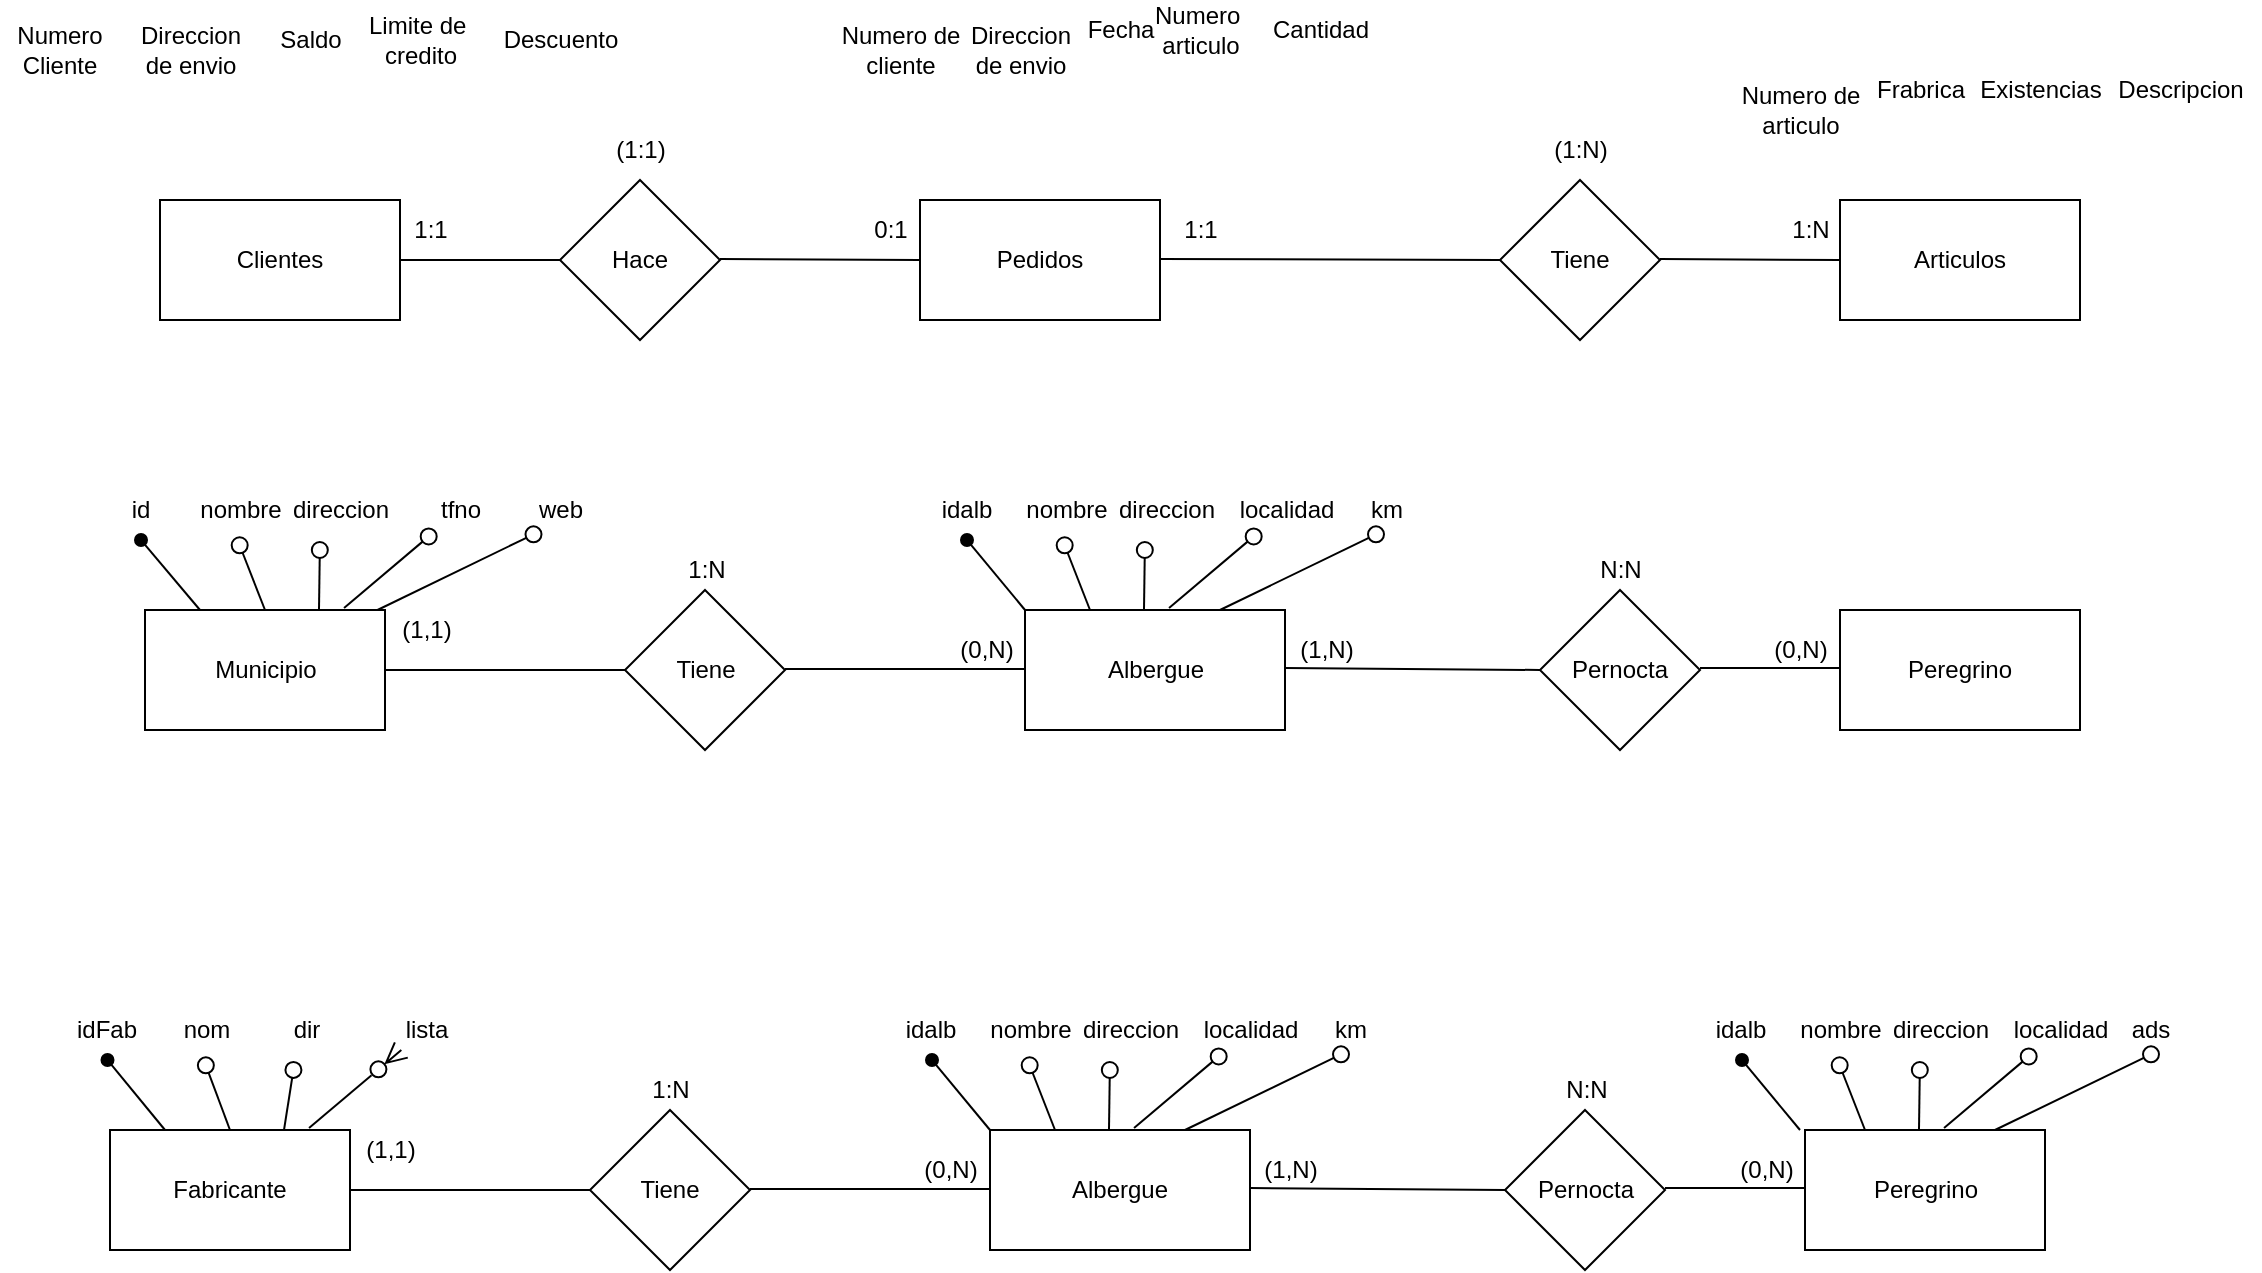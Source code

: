 <mxfile version="19.0.2" type="device"><diagram id="R2lEEEUBdFMjLlhIrx00" name="Page-1"><mxGraphModel dx="2272" dy="865" grid="1" gridSize="10" guides="1" tooltips="1" connect="1" arrows="1" fold="1" page="1" pageScale="1" pageWidth="850" pageHeight="1100" math="0" shadow="0" extFonts="Permanent Marker^https://fonts.googleapis.com/css?family=Permanent+Marker"><root><mxCell id="0"/><mxCell id="1" parent="0"/><mxCell id="CLUDaY6vjubGOetR0Ruy-1" value="Clientes" style="rounded=0;whiteSpace=wrap;html=1;" vertex="1" parent="1"><mxGeometry x="-380" y="115" width="120" height="60" as="geometry"/></mxCell><mxCell id="CLUDaY6vjubGOetR0Ruy-3" value="Articulos" style="rounded=0;whiteSpace=wrap;html=1;" vertex="1" parent="1"><mxGeometry x="460" y="115" width="120" height="60" as="geometry"/></mxCell><mxCell id="CLUDaY6vjubGOetR0Ruy-4" value="Pedidos" style="rounded=0;whiteSpace=wrap;html=1;" vertex="1" parent="1"><mxGeometry y="115" width="120" height="60" as="geometry"/></mxCell><mxCell id="CLUDaY6vjubGOetR0Ruy-5" value="Numero Cliente&lt;br&gt;" style="text;html=1;strokeColor=none;fillColor=none;align=center;verticalAlign=middle;whiteSpace=wrap;rounded=0;" vertex="1" parent="1"><mxGeometry x="-460" y="25" width="60" height="30" as="geometry"/></mxCell><mxCell id="CLUDaY6vjubGOetR0Ruy-6" value="Direccion&lt;br&gt;de envio" style="text;html=1;align=center;verticalAlign=middle;resizable=0;points=[];autosize=1;strokeColor=none;fillColor=none;" vertex="1" parent="1"><mxGeometry x="-400" y="25" width="70" height="30" as="geometry"/></mxCell><mxCell id="CLUDaY6vjubGOetR0Ruy-7" value="Saldo" style="text;html=1;align=center;verticalAlign=middle;resizable=0;points=[];autosize=1;strokeColor=none;fillColor=none;" vertex="1" parent="1"><mxGeometry x="-330" y="25" width="50" height="20" as="geometry"/></mxCell><mxCell id="CLUDaY6vjubGOetR0Ruy-10" value="Limite de&amp;nbsp;&lt;br&gt;credito" style="text;html=1;align=center;verticalAlign=middle;resizable=0;points=[];autosize=1;strokeColor=none;fillColor=none;" vertex="1" parent="1"><mxGeometry x="-285" y="20" width="70" height="30" as="geometry"/></mxCell><mxCell id="CLUDaY6vjubGOetR0Ruy-11" value="Descuento" style="text;html=1;align=center;verticalAlign=middle;resizable=0;points=[];autosize=1;strokeColor=none;fillColor=none;" vertex="1" parent="1"><mxGeometry x="-215" y="25" width="70" height="20" as="geometry"/></mxCell><mxCell id="CLUDaY6vjubGOetR0Ruy-12" value="Numero de&lt;br&gt;articulo" style="text;html=1;align=center;verticalAlign=middle;resizable=0;points=[];autosize=1;strokeColor=none;fillColor=none;" vertex="1" parent="1"><mxGeometry x="405" y="55" width="70" height="30" as="geometry"/></mxCell><mxCell id="CLUDaY6vjubGOetR0Ruy-13" value="Frabrica" style="text;html=1;align=center;verticalAlign=middle;resizable=0;points=[];autosize=1;strokeColor=none;fillColor=none;" vertex="1" parent="1"><mxGeometry x="470" y="50" width="60" height="20" as="geometry"/></mxCell><mxCell id="CLUDaY6vjubGOetR0Ruy-14" value="Existencias" style="text;html=1;align=center;verticalAlign=middle;resizable=0;points=[];autosize=1;strokeColor=none;fillColor=none;" vertex="1" parent="1"><mxGeometry x="520" y="50" width="80" height="20" as="geometry"/></mxCell><mxCell id="CLUDaY6vjubGOetR0Ruy-15" value="Descripcion" style="text;html=1;align=center;verticalAlign=middle;resizable=0;points=[];autosize=1;strokeColor=none;fillColor=none;" vertex="1" parent="1"><mxGeometry x="590" y="50" width="80" height="20" as="geometry"/></mxCell><mxCell id="CLUDaY6vjubGOetR0Ruy-16" value="Numero de&lt;br&gt;cliente" style="text;html=1;align=center;verticalAlign=middle;resizable=0;points=[];autosize=1;strokeColor=none;fillColor=none;" vertex="1" parent="1"><mxGeometry x="-45" y="25" width="70" height="30" as="geometry"/></mxCell><mxCell id="CLUDaY6vjubGOetR0Ruy-17" value="Direccion&lt;br&gt;de envio" style="text;html=1;align=center;verticalAlign=middle;resizable=0;points=[];autosize=1;strokeColor=none;fillColor=none;" vertex="1" parent="1"><mxGeometry x="15" y="25" width="70" height="30" as="geometry"/></mxCell><mxCell id="CLUDaY6vjubGOetR0Ruy-18" value="Fecha" style="text;html=1;align=center;verticalAlign=middle;resizable=0;points=[];autosize=1;strokeColor=none;fillColor=none;" vertex="1" parent="1"><mxGeometry x="75" y="20" width="50" height="20" as="geometry"/></mxCell><mxCell id="CLUDaY6vjubGOetR0Ruy-19" value="Numero&amp;nbsp;&lt;br&gt;articulo" style="text;html=1;align=center;verticalAlign=middle;resizable=0;points=[];autosize=1;strokeColor=none;fillColor=none;" vertex="1" parent="1"><mxGeometry x="110" y="15" width="60" height="30" as="geometry"/></mxCell><mxCell id="CLUDaY6vjubGOetR0Ruy-20" value="Cantidad" style="text;html=1;align=center;verticalAlign=middle;resizable=0;points=[];autosize=1;strokeColor=none;fillColor=none;" vertex="1" parent="1"><mxGeometry x="170" y="20" width="60" height="20" as="geometry"/></mxCell><mxCell id="CLUDaY6vjubGOetR0Ruy-21" value="Hace" style="rhombus;whiteSpace=wrap;html=1;" vertex="1" parent="1"><mxGeometry x="-180" y="105" width="80" height="80" as="geometry"/></mxCell><mxCell id="CLUDaY6vjubGOetR0Ruy-22" value="Tiene" style="rhombus;whiteSpace=wrap;html=1;" vertex="1" parent="1"><mxGeometry x="290" y="105" width="80" height="80" as="geometry"/></mxCell><mxCell id="CLUDaY6vjubGOetR0Ruy-24" value="" style="endArrow=none;html=1;rounded=0;entryX=0;entryY=0.5;entryDx=0;entryDy=0;exitX=1;exitY=0.5;exitDx=0;exitDy=0;" edge="1" parent="1" source="CLUDaY6vjubGOetR0Ruy-1" target="CLUDaY6vjubGOetR0Ruy-21"><mxGeometry width="50" height="50" relative="1" as="geometry"><mxPoint x="-260" y="150" as="sourcePoint"/><mxPoint x="-210" y="100" as="targetPoint"/></mxGeometry></mxCell><mxCell id="CLUDaY6vjubGOetR0Ruy-25" value="" style="endArrow=none;html=1;rounded=0;entryX=0;entryY=0.5;entryDx=0;entryDy=0;exitX=1;exitY=0.5;exitDx=0;exitDy=0;" edge="1" parent="1" target="CLUDaY6vjubGOetR0Ruy-4"><mxGeometry width="50" height="50" relative="1" as="geometry"><mxPoint x="-100" y="144.5" as="sourcePoint"/><mxPoint x="-20" y="144.5" as="targetPoint"/></mxGeometry></mxCell><mxCell id="CLUDaY6vjubGOetR0Ruy-26" value="" style="endArrow=none;html=1;rounded=0;entryX=0;entryY=0.5;entryDx=0;entryDy=0;exitX=1;exitY=0.5;exitDx=0;exitDy=0;" edge="1" parent="1" target="CLUDaY6vjubGOetR0Ruy-22"><mxGeometry width="50" height="50" relative="1" as="geometry"><mxPoint x="120" y="144.5" as="sourcePoint"/><mxPoint x="200" y="144.5" as="targetPoint"/></mxGeometry></mxCell><mxCell id="CLUDaY6vjubGOetR0Ruy-27" value="" style="endArrow=none;html=1;rounded=0;entryX=0;entryY=0.5;entryDx=0;entryDy=0;exitX=1;exitY=0.5;exitDx=0;exitDy=0;" edge="1" parent="1" target="CLUDaY6vjubGOetR0Ruy-3"><mxGeometry width="50" height="50" relative="1" as="geometry"><mxPoint x="370" y="144.5" as="sourcePoint"/><mxPoint x="450" y="144.5" as="targetPoint"/></mxGeometry></mxCell><mxCell id="CLUDaY6vjubGOetR0Ruy-29" value="0:1" style="text;html=1;align=center;verticalAlign=middle;resizable=0;points=[];autosize=1;strokeColor=none;fillColor=none;" vertex="1" parent="1"><mxGeometry x="-30" y="120" width="30" height="20" as="geometry"/></mxCell><mxCell id="CLUDaY6vjubGOetR0Ruy-30" value="1:1" style="text;html=1;align=center;verticalAlign=middle;resizable=0;points=[];autosize=1;strokeColor=none;fillColor=none;" vertex="1" parent="1"><mxGeometry x="-260" y="120" width="30" height="20" as="geometry"/></mxCell><mxCell id="CLUDaY6vjubGOetR0Ruy-31" value="1:N" style="text;html=1;align=center;verticalAlign=middle;resizable=0;points=[];autosize=1;strokeColor=none;fillColor=none;" vertex="1" parent="1"><mxGeometry x="430" y="120" width="30" height="20" as="geometry"/></mxCell><mxCell id="CLUDaY6vjubGOetR0Ruy-32" value="1:1" style="text;html=1;align=center;verticalAlign=middle;resizable=0;points=[];autosize=1;strokeColor=none;fillColor=none;" vertex="1" parent="1"><mxGeometry x="125" y="120" width="30" height="20" as="geometry"/></mxCell><mxCell id="CLUDaY6vjubGOetR0Ruy-33" value="(1:1)" style="text;html=1;align=center;verticalAlign=middle;resizable=0;points=[];autosize=1;strokeColor=none;fillColor=none;" vertex="1" parent="1"><mxGeometry x="-160" y="80" width="40" height="20" as="geometry"/></mxCell><mxCell id="CLUDaY6vjubGOetR0Ruy-34" value="(1:N)" style="text;html=1;align=center;verticalAlign=middle;resizable=0;points=[];autosize=1;strokeColor=none;fillColor=none;" vertex="1" parent="1"><mxGeometry x="310" y="80" width="40" height="20" as="geometry"/></mxCell><mxCell id="CLUDaY6vjubGOetR0Ruy-44" style="rounded=0;orthogonalLoop=1;jettySize=auto;html=1;exitX=0;exitY=0;exitDx=0;exitDy=0;entryX=0.525;entryY=1.25;entryDx=0;entryDy=0;entryPerimeter=0;endArrow=oval;endFill=1;" edge="1" parent="1" source="CLUDaY6vjubGOetR0Ruy-35" target="CLUDaY6vjubGOetR0Ruy-36"><mxGeometry relative="1" as="geometry"/></mxCell><mxCell id="CLUDaY6vjubGOetR0Ruy-45" style="edgeStyle=none;rounded=0;orthogonalLoop=1;jettySize=auto;html=1;exitX=0.25;exitY=0;exitDx=0;exitDy=0;entryX=0.467;entryY=1.15;entryDx=0;entryDy=0;entryPerimeter=0;endArrow=circle;endFill=0;endSize=3;" edge="1" parent="1" source="CLUDaY6vjubGOetR0Ruy-35" target="CLUDaY6vjubGOetR0Ruy-37"><mxGeometry relative="1" as="geometry"/></mxCell><mxCell id="CLUDaY6vjubGOetR0Ruy-35" value="Albergue" style="rounded=0;whiteSpace=wrap;html=1;" vertex="1" parent="1"><mxGeometry x="52.5" y="320" width="130" height="60" as="geometry"/></mxCell><mxCell id="CLUDaY6vjubGOetR0Ruy-36" value="idalb" style="text;html=1;align=center;verticalAlign=middle;resizable=0;points=[];autosize=1;strokeColor=none;fillColor=none;" vertex="1" parent="1"><mxGeometry x="2.5" y="260" width="40" height="20" as="geometry"/></mxCell><mxCell id="CLUDaY6vjubGOetR0Ruy-37" value="nombre" style="text;html=1;align=center;verticalAlign=middle;resizable=0;points=[];autosize=1;strokeColor=none;fillColor=none;" vertex="1" parent="1"><mxGeometry x="42.5" y="260" width="60" height="20" as="geometry"/></mxCell><mxCell id="CLUDaY6vjubGOetR0Ruy-38" value="direccion" style="text;html=1;align=center;verticalAlign=middle;resizable=0;points=[];autosize=1;strokeColor=none;fillColor=none;" vertex="1" parent="1"><mxGeometry x="92.5" y="260" width="60" height="20" as="geometry"/></mxCell><mxCell id="CLUDaY6vjubGOetR0Ruy-39" value="localidad" style="text;html=1;align=center;verticalAlign=middle;resizable=0;points=[];autosize=1;strokeColor=none;fillColor=none;" vertex="1" parent="1"><mxGeometry x="152.5" y="260" width="60" height="20" as="geometry"/></mxCell><mxCell id="CLUDaY6vjubGOetR0Ruy-40" value="km" style="text;html=1;align=center;verticalAlign=middle;resizable=0;points=[];autosize=1;strokeColor=none;fillColor=none;" vertex="1" parent="1"><mxGeometry x="217.5" y="260" width="30" height="20" as="geometry"/></mxCell><mxCell id="CLUDaY6vjubGOetR0Ruy-46" style="edgeStyle=none;rounded=0;orthogonalLoop=1;jettySize=auto;html=1;entryX=0.333;entryY=1.25;entryDx=0;entryDy=0;entryPerimeter=0;endArrow=circle;endFill=0;endSize=3;" edge="1" parent="1" target="CLUDaY6vjubGOetR0Ruy-38"><mxGeometry relative="1" as="geometry"><mxPoint x="112" y="320" as="sourcePoint"/><mxPoint x="80.52" y="293" as="targetPoint"/></mxGeometry></mxCell><mxCell id="CLUDaY6vjubGOetR0Ruy-47" style="edgeStyle=none;rounded=0;orthogonalLoop=1;jettySize=auto;html=1;exitX=0.554;exitY=-0.017;exitDx=0;exitDy=0;endArrow=circle;endFill=0;endSize=3;exitPerimeter=0;" edge="1" parent="1" source="CLUDaY6vjubGOetR0Ruy-35" target="CLUDaY6vjubGOetR0Ruy-39"><mxGeometry relative="1" as="geometry"><mxPoint x="115" y="350" as="sourcePoint"/><mxPoint x="90.52" y="303" as="targetPoint"/><Array as="points"/></mxGeometry></mxCell><mxCell id="CLUDaY6vjubGOetR0Ruy-48" style="edgeStyle=none;rounded=0;orthogonalLoop=1;jettySize=auto;html=1;exitX=0.75;exitY=0;exitDx=0;exitDy=0;entryX=0.467;entryY=1.15;entryDx=0;entryDy=0;entryPerimeter=0;endArrow=circle;endFill=0;endSize=3;" edge="1" parent="1" source="CLUDaY6vjubGOetR0Ruy-35"><mxGeometry relative="1" as="geometry"><mxPoint x="256.98" y="327" as="sourcePoint"/><mxPoint x="232.5" y="280" as="targetPoint"/></mxGeometry></mxCell><mxCell id="CLUDaY6vjubGOetR0Ruy-49" value="Municipio" style="rounded=0;whiteSpace=wrap;html=1;" vertex="1" parent="1"><mxGeometry x="-387.5" y="320" width="120" height="60" as="geometry"/></mxCell><mxCell id="CLUDaY6vjubGOetR0Ruy-50" value="Tiene" style="rhombus;whiteSpace=wrap;html=1;" vertex="1" parent="1"><mxGeometry x="-147.5" y="310" width="80" height="80" as="geometry"/></mxCell><mxCell id="CLUDaY6vjubGOetR0Ruy-51" value="" style="endArrow=none;html=1;rounded=0;endSize=3;entryX=0;entryY=0.5;entryDx=0;entryDy=0;" edge="1" parent="1" target="CLUDaY6vjubGOetR0Ruy-50"><mxGeometry width="50" height="50" relative="1" as="geometry"><mxPoint x="-267.5" y="350" as="sourcePoint"/><mxPoint x="-217.5" y="300" as="targetPoint"/></mxGeometry></mxCell><mxCell id="CLUDaY6vjubGOetR0Ruy-52" value="" style="endArrow=none;html=1;rounded=0;endSize=3;entryX=0;entryY=0.5;entryDx=0;entryDy=0;" edge="1" parent="1"><mxGeometry width="50" height="50" relative="1" as="geometry"><mxPoint x="-67.5" y="349.5" as="sourcePoint"/><mxPoint x="52.5" y="349.5" as="targetPoint"/></mxGeometry></mxCell><mxCell id="CLUDaY6vjubGOetR0Ruy-53" value="(1,1)" style="text;html=1;align=center;verticalAlign=middle;resizable=0;points=[];autosize=1;strokeColor=none;fillColor=none;" vertex="1" parent="1"><mxGeometry x="-267.5" y="320" width="40" height="20" as="geometry"/></mxCell><mxCell id="CLUDaY6vjubGOetR0Ruy-54" value="(0,N)" style="text;html=1;align=center;verticalAlign=middle;resizable=0;points=[];autosize=1;strokeColor=none;fillColor=none;" vertex="1" parent="1"><mxGeometry x="12.5" y="330" width="40" height="20" as="geometry"/></mxCell><mxCell id="CLUDaY6vjubGOetR0Ruy-55" value="1:N" style="text;html=1;align=center;verticalAlign=middle;resizable=0;points=[];autosize=1;strokeColor=none;fillColor=none;" vertex="1" parent="1"><mxGeometry x="-122.5" y="290" width="30" height="20" as="geometry"/></mxCell><mxCell id="CLUDaY6vjubGOetR0Ruy-56" style="rounded=0;orthogonalLoop=1;jettySize=auto;html=1;exitX=0;exitY=0;exitDx=0;exitDy=0;entryX=0.525;entryY=1.25;entryDx=0;entryDy=0;entryPerimeter=0;endArrow=oval;endFill=1;" edge="1" parent="1" target="CLUDaY6vjubGOetR0Ruy-58"><mxGeometry relative="1" as="geometry"><mxPoint x="-360" y="320" as="sourcePoint"/></mxGeometry></mxCell><mxCell id="CLUDaY6vjubGOetR0Ruy-57" style="edgeStyle=none;rounded=0;orthogonalLoop=1;jettySize=auto;html=1;exitX=0.25;exitY=0;exitDx=0;exitDy=0;entryX=0.467;entryY=1.15;entryDx=0;entryDy=0;entryPerimeter=0;endArrow=circle;endFill=0;endSize=3;" edge="1" parent="1" target="CLUDaY6vjubGOetR0Ruy-59"><mxGeometry relative="1" as="geometry"><mxPoint x="-327.5" y="320" as="sourcePoint"/></mxGeometry></mxCell><mxCell id="CLUDaY6vjubGOetR0Ruy-58" value="id" style="text;html=1;align=center;verticalAlign=middle;resizable=0;points=[];autosize=1;strokeColor=none;fillColor=none;" vertex="1" parent="1"><mxGeometry x="-400" y="260" width="20" height="20" as="geometry"/></mxCell><mxCell id="CLUDaY6vjubGOetR0Ruy-59" value="nombre" style="text;html=1;align=center;verticalAlign=middle;resizable=0;points=[];autosize=1;strokeColor=none;fillColor=none;" vertex="1" parent="1"><mxGeometry x="-370" y="260" width="60" height="20" as="geometry"/></mxCell><mxCell id="CLUDaY6vjubGOetR0Ruy-60" value="direccion" style="text;html=1;align=center;verticalAlign=middle;resizable=0;points=[];autosize=1;strokeColor=none;fillColor=none;" vertex="1" parent="1"><mxGeometry x="-320" y="260" width="60" height="20" as="geometry"/></mxCell><mxCell id="CLUDaY6vjubGOetR0Ruy-61" value="tfno" style="text;html=1;align=center;verticalAlign=middle;resizable=0;points=[];autosize=1;strokeColor=none;fillColor=none;" vertex="1" parent="1"><mxGeometry x="-250" y="260" width="40" height="20" as="geometry"/></mxCell><mxCell id="CLUDaY6vjubGOetR0Ruy-62" value="web" style="text;html=1;align=center;verticalAlign=middle;resizable=0;points=[];autosize=1;strokeColor=none;fillColor=none;" vertex="1" parent="1"><mxGeometry x="-200" y="260" width="40" height="20" as="geometry"/></mxCell><mxCell id="CLUDaY6vjubGOetR0Ruy-63" style="edgeStyle=none;rounded=0;orthogonalLoop=1;jettySize=auto;html=1;entryX=0.333;entryY=1.25;entryDx=0;entryDy=0;entryPerimeter=0;endArrow=circle;endFill=0;endSize=3;" edge="1" parent="1" target="CLUDaY6vjubGOetR0Ruy-60"><mxGeometry relative="1" as="geometry"><mxPoint x="-300.5" y="320" as="sourcePoint"/><mxPoint x="-331.98" y="293" as="targetPoint"/></mxGeometry></mxCell><mxCell id="CLUDaY6vjubGOetR0Ruy-64" style="edgeStyle=none;rounded=0;orthogonalLoop=1;jettySize=auto;html=1;exitX=0.554;exitY=-0.017;exitDx=0;exitDy=0;endArrow=circle;endFill=0;endSize=3;exitPerimeter=0;" edge="1" parent="1" target="CLUDaY6vjubGOetR0Ruy-61"><mxGeometry relative="1" as="geometry"><mxPoint x="-287.98" y="318.98" as="sourcePoint"/><mxPoint x="-321.98" y="303" as="targetPoint"/><Array as="points"/></mxGeometry></mxCell><mxCell id="CLUDaY6vjubGOetR0Ruy-65" style="edgeStyle=none;rounded=0;orthogonalLoop=1;jettySize=auto;html=1;exitX=0.75;exitY=0;exitDx=0;exitDy=0;entryX=0.467;entryY=1.15;entryDx=0;entryDy=0;entryPerimeter=0;endArrow=circle;endFill=0;endSize=3;" edge="1" parent="1"><mxGeometry relative="1" as="geometry"><mxPoint x="-271.25" y="320" as="sourcePoint"/><mxPoint x="-188.75" y="280" as="targetPoint"/></mxGeometry></mxCell><mxCell id="CLUDaY6vjubGOetR0Ruy-66" value="Peregrino" style="whiteSpace=wrap;html=1;" vertex="1" parent="1"><mxGeometry x="460" y="320" width="120" height="60" as="geometry"/></mxCell><mxCell id="CLUDaY6vjubGOetR0Ruy-67" value="Pernocta" style="rhombus;whiteSpace=wrap;html=1;" vertex="1" parent="1"><mxGeometry x="310" y="310" width="80" height="80" as="geometry"/></mxCell><mxCell id="CLUDaY6vjubGOetR0Ruy-68" value="" style="endArrow=none;html=1;rounded=0;endSize=3;entryX=0;entryY=0.5;entryDx=0;entryDy=0;" edge="1" parent="1" target="CLUDaY6vjubGOetR0Ruy-67"><mxGeometry width="50" height="50" relative="1" as="geometry"><mxPoint x="182.5" y="349" as="sourcePoint"/><mxPoint x="302.5" y="349" as="targetPoint"/></mxGeometry></mxCell><mxCell id="CLUDaY6vjubGOetR0Ruy-69" value="" style="endArrow=none;html=1;rounded=0;endSize=3;" edge="1" parent="1"><mxGeometry width="50" height="50" relative="1" as="geometry"><mxPoint x="390" y="349" as="sourcePoint"/><mxPoint x="460" y="349" as="targetPoint"/></mxGeometry></mxCell><mxCell id="CLUDaY6vjubGOetR0Ruy-70" value="(0,N)" style="text;html=1;align=center;verticalAlign=middle;resizable=0;points=[];autosize=1;strokeColor=none;fillColor=none;" vertex="1" parent="1"><mxGeometry x="420" y="330" width="40" height="20" as="geometry"/></mxCell><mxCell id="CLUDaY6vjubGOetR0Ruy-71" value="(1,N)" style="text;html=1;align=center;verticalAlign=middle;resizable=0;points=[];autosize=1;strokeColor=none;fillColor=none;" vertex="1" parent="1"><mxGeometry x="182.5" y="330" width="40" height="20" as="geometry"/></mxCell><mxCell id="CLUDaY6vjubGOetR0Ruy-72" value="N:N" style="text;html=1;align=center;verticalAlign=middle;resizable=0;points=[];autosize=1;strokeColor=none;fillColor=none;" vertex="1" parent="1"><mxGeometry x="330" y="290" width="40" height="20" as="geometry"/></mxCell><mxCell id="CLUDaY6vjubGOetR0Ruy-73" style="rounded=0;orthogonalLoop=1;jettySize=auto;html=1;exitX=0;exitY=0;exitDx=0;exitDy=0;entryX=0.525;entryY=1.25;entryDx=0;entryDy=0;entryPerimeter=0;endArrow=oval;endFill=1;" edge="1" parent="1" source="CLUDaY6vjubGOetR0Ruy-75" target="CLUDaY6vjubGOetR0Ruy-76"><mxGeometry relative="1" as="geometry"/></mxCell><mxCell id="CLUDaY6vjubGOetR0Ruy-74" style="edgeStyle=none;rounded=0;orthogonalLoop=1;jettySize=auto;html=1;exitX=0.25;exitY=0;exitDx=0;exitDy=0;entryX=0.467;entryY=1.15;entryDx=0;entryDy=0;entryPerimeter=0;endArrow=circle;endFill=0;endSize=3;" edge="1" parent="1" source="CLUDaY6vjubGOetR0Ruy-75" target="CLUDaY6vjubGOetR0Ruy-77"><mxGeometry relative="1" as="geometry"/></mxCell><mxCell id="CLUDaY6vjubGOetR0Ruy-75" value="Albergue" style="rounded=0;whiteSpace=wrap;html=1;" vertex="1" parent="1"><mxGeometry x="35" y="580" width="130" height="60" as="geometry"/></mxCell><mxCell id="CLUDaY6vjubGOetR0Ruy-76" value="idalb" style="text;html=1;align=center;verticalAlign=middle;resizable=0;points=[];autosize=1;strokeColor=none;fillColor=none;" vertex="1" parent="1"><mxGeometry x="-15" y="520" width="40" height="20" as="geometry"/></mxCell><mxCell id="CLUDaY6vjubGOetR0Ruy-77" value="nombre" style="text;html=1;align=center;verticalAlign=middle;resizable=0;points=[];autosize=1;strokeColor=none;fillColor=none;" vertex="1" parent="1"><mxGeometry x="25" y="520" width="60" height="20" as="geometry"/></mxCell><mxCell id="CLUDaY6vjubGOetR0Ruy-78" value="direccion" style="text;html=1;align=center;verticalAlign=middle;resizable=0;points=[];autosize=1;strokeColor=none;fillColor=none;" vertex="1" parent="1"><mxGeometry x="75" y="520" width="60" height="20" as="geometry"/></mxCell><mxCell id="CLUDaY6vjubGOetR0Ruy-79" value="localidad" style="text;html=1;align=center;verticalAlign=middle;resizable=0;points=[];autosize=1;strokeColor=none;fillColor=none;" vertex="1" parent="1"><mxGeometry x="135" y="520" width="60" height="20" as="geometry"/></mxCell><mxCell id="CLUDaY6vjubGOetR0Ruy-80" value="km" style="text;html=1;align=center;verticalAlign=middle;resizable=0;points=[];autosize=1;strokeColor=none;fillColor=none;" vertex="1" parent="1"><mxGeometry x="200" y="520" width="30" height="20" as="geometry"/></mxCell><mxCell id="CLUDaY6vjubGOetR0Ruy-81" style="edgeStyle=none;rounded=0;orthogonalLoop=1;jettySize=auto;html=1;entryX=0.333;entryY=1.25;entryDx=0;entryDy=0;entryPerimeter=0;endArrow=circle;endFill=0;endSize=3;" edge="1" parent="1" target="CLUDaY6vjubGOetR0Ruy-78"><mxGeometry relative="1" as="geometry"><mxPoint x="94.5" y="580" as="sourcePoint"/><mxPoint x="63.02" y="553" as="targetPoint"/></mxGeometry></mxCell><mxCell id="CLUDaY6vjubGOetR0Ruy-82" style="edgeStyle=none;rounded=0;orthogonalLoop=1;jettySize=auto;html=1;exitX=0.554;exitY=-0.017;exitDx=0;exitDy=0;endArrow=circle;endFill=0;endSize=3;exitPerimeter=0;" edge="1" parent="1" source="CLUDaY6vjubGOetR0Ruy-75" target="CLUDaY6vjubGOetR0Ruy-79"><mxGeometry relative="1" as="geometry"><mxPoint x="97.5" y="610" as="sourcePoint"/><mxPoint x="73.02" y="563" as="targetPoint"/><Array as="points"/></mxGeometry></mxCell><mxCell id="CLUDaY6vjubGOetR0Ruy-83" style="edgeStyle=none;rounded=0;orthogonalLoop=1;jettySize=auto;html=1;exitX=0.75;exitY=0;exitDx=0;exitDy=0;entryX=0.467;entryY=1.15;entryDx=0;entryDy=0;entryPerimeter=0;endArrow=circle;endFill=0;endSize=3;" edge="1" parent="1" source="CLUDaY6vjubGOetR0Ruy-75"><mxGeometry relative="1" as="geometry"><mxPoint x="239.48" y="587" as="sourcePoint"/><mxPoint x="215" y="540" as="targetPoint"/></mxGeometry></mxCell><mxCell id="CLUDaY6vjubGOetR0Ruy-84" value="Fabricante" style="rounded=0;whiteSpace=wrap;html=1;" vertex="1" parent="1"><mxGeometry x="-405" y="580" width="120" height="60" as="geometry"/></mxCell><mxCell id="CLUDaY6vjubGOetR0Ruy-85" value="Tiene" style="rhombus;whiteSpace=wrap;html=1;" vertex="1" parent="1"><mxGeometry x="-165" y="570" width="80" height="80" as="geometry"/></mxCell><mxCell id="CLUDaY6vjubGOetR0Ruy-86" value="" style="endArrow=none;html=1;rounded=0;endSize=3;entryX=0;entryY=0.5;entryDx=0;entryDy=0;" edge="1" parent="1" target="CLUDaY6vjubGOetR0Ruy-85"><mxGeometry width="50" height="50" relative="1" as="geometry"><mxPoint x="-285" y="610" as="sourcePoint"/><mxPoint x="-235" y="560" as="targetPoint"/></mxGeometry></mxCell><mxCell id="CLUDaY6vjubGOetR0Ruy-87" value="" style="endArrow=none;html=1;rounded=0;endSize=3;entryX=0;entryY=0.5;entryDx=0;entryDy=0;" edge="1" parent="1"><mxGeometry width="50" height="50" relative="1" as="geometry"><mxPoint x="-85" y="609.5" as="sourcePoint"/><mxPoint x="35" y="609.5" as="targetPoint"/></mxGeometry></mxCell><mxCell id="CLUDaY6vjubGOetR0Ruy-88" value="(1,1)" style="text;html=1;align=center;verticalAlign=middle;resizable=0;points=[];autosize=1;strokeColor=none;fillColor=none;" vertex="1" parent="1"><mxGeometry x="-285" y="580" width="40" height="20" as="geometry"/></mxCell><mxCell id="CLUDaY6vjubGOetR0Ruy-89" value="(0,N)" style="text;html=1;align=center;verticalAlign=middle;resizable=0;points=[];autosize=1;strokeColor=none;fillColor=none;" vertex="1" parent="1"><mxGeometry x="-5" y="590" width="40" height="20" as="geometry"/></mxCell><mxCell id="CLUDaY6vjubGOetR0Ruy-90" value="1:N" style="text;html=1;align=center;verticalAlign=middle;resizable=0;points=[];autosize=1;strokeColor=none;fillColor=none;" vertex="1" parent="1"><mxGeometry x="-140" y="550" width="30" height="20" as="geometry"/></mxCell><mxCell id="CLUDaY6vjubGOetR0Ruy-91" style="rounded=0;orthogonalLoop=1;jettySize=auto;html=1;exitX=0;exitY=0;exitDx=0;exitDy=0;entryX=0.525;entryY=1.25;entryDx=0;entryDy=0;entryPerimeter=0;endArrow=oval;endFill=1;" edge="1" parent="1" target="CLUDaY6vjubGOetR0Ruy-93"><mxGeometry relative="1" as="geometry"><mxPoint x="-377.5" y="580" as="sourcePoint"/></mxGeometry></mxCell><mxCell id="CLUDaY6vjubGOetR0Ruy-92" style="edgeStyle=none;rounded=0;orthogonalLoop=1;jettySize=auto;html=1;exitX=0.25;exitY=0;exitDx=0;exitDy=0;entryX=0.467;entryY=1.15;entryDx=0;entryDy=0;entryPerimeter=0;endArrow=circle;endFill=0;endSize=3;" edge="1" parent="1" target="CLUDaY6vjubGOetR0Ruy-94"><mxGeometry relative="1" as="geometry"><mxPoint x="-345" y="580" as="sourcePoint"/></mxGeometry></mxCell><mxCell id="CLUDaY6vjubGOetR0Ruy-93" value="idFab" style="text;html=1;align=center;verticalAlign=middle;resizable=0;points=[];autosize=1;strokeColor=none;fillColor=none;" vertex="1" parent="1"><mxGeometry x="-432.5" y="520" width="50" height="20" as="geometry"/></mxCell><mxCell id="CLUDaY6vjubGOetR0Ruy-94" value="nom" style="text;html=1;align=center;verticalAlign=middle;resizable=0;points=[];autosize=1;strokeColor=none;fillColor=none;" vertex="1" parent="1"><mxGeometry x="-377.5" y="520" width="40" height="20" as="geometry"/></mxCell><mxCell id="CLUDaY6vjubGOetR0Ruy-95" value="dir" style="text;html=1;align=center;verticalAlign=middle;resizable=0;points=[];autosize=1;strokeColor=none;fillColor=none;" vertex="1" parent="1"><mxGeometry x="-322.5" y="520" width="30" height="20" as="geometry"/></mxCell><mxCell id="CLUDaY6vjubGOetR0Ruy-96" value="lista" style="text;html=1;align=center;verticalAlign=middle;resizable=0;points=[];autosize=1;strokeColor=none;fillColor=none;" vertex="1" parent="1"><mxGeometry x="-267.5" y="520" width="40" height="20" as="geometry"/></mxCell><mxCell id="CLUDaY6vjubGOetR0Ruy-98" style="edgeStyle=none;rounded=0;orthogonalLoop=1;jettySize=auto;html=1;entryX=0.333;entryY=1.25;entryDx=0;entryDy=0;entryPerimeter=0;endArrow=circle;endFill=0;endSize=3;" edge="1" parent="1" target="CLUDaY6vjubGOetR0Ruy-95"><mxGeometry relative="1" as="geometry"><mxPoint x="-318" y="580" as="sourcePoint"/><mxPoint x="-349.48" y="553" as="targetPoint"/></mxGeometry></mxCell><mxCell id="CLUDaY6vjubGOetR0Ruy-99" style="edgeStyle=none;rounded=0;orthogonalLoop=1;jettySize=auto;html=1;exitX=0.554;exitY=-0.017;exitDx=0;exitDy=0;endArrow=ERzeroToMany;endFill=0;endSize=8;exitPerimeter=0;" edge="1" parent="1" target="CLUDaY6vjubGOetR0Ruy-96"><mxGeometry relative="1" as="geometry"><mxPoint x="-305.48" y="578.98" as="sourcePoint"/><mxPoint x="-339.48" y="563" as="targetPoint"/><Array as="points"/></mxGeometry></mxCell><mxCell id="CLUDaY6vjubGOetR0Ruy-101" value="Peregrino" style="whiteSpace=wrap;html=1;" vertex="1" parent="1"><mxGeometry x="442.5" y="580" width="120" height="60" as="geometry"/></mxCell><mxCell id="CLUDaY6vjubGOetR0Ruy-102" value="Pernocta" style="rhombus;whiteSpace=wrap;html=1;" vertex="1" parent="1"><mxGeometry x="292.5" y="570" width="80" height="80" as="geometry"/></mxCell><mxCell id="CLUDaY6vjubGOetR0Ruy-103" value="" style="endArrow=none;html=1;rounded=0;endSize=3;entryX=0;entryY=0.5;entryDx=0;entryDy=0;" edge="1" parent="1" target="CLUDaY6vjubGOetR0Ruy-102"><mxGeometry width="50" height="50" relative="1" as="geometry"><mxPoint x="165" y="609" as="sourcePoint"/><mxPoint x="285" y="609" as="targetPoint"/></mxGeometry></mxCell><mxCell id="CLUDaY6vjubGOetR0Ruy-104" value="" style="endArrow=none;html=1;rounded=0;endSize=3;" edge="1" parent="1"><mxGeometry width="50" height="50" relative="1" as="geometry"><mxPoint x="372.5" y="609" as="sourcePoint"/><mxPoint x="442.5" y="609" as="targetPoint"/></mxGeometry></mxCell><mxCell id="CLUDaY6vjubGOetR0Ruy-105" value="(0,N)" style="text;html=1;align=center;verticalAlign=middle;resizable=0;points=[];autosize=1;strokeColor=none;fillColor=none;" vertex="1" parent="1"><mxGeometry x="402.5" y="590" width="40" height="20" as="geometry"/></mxCell><mxCell id="CLUDaY6vjubGOetR0Ruy-106" value="(1,N)" style="text;html=1;align=center;verticalAlign=middle;resizable=0;points=[];autosize=1;strokeColor=none;fillColor=none;" vertex="1" parent="1"><mxGeometry x="165" y="590" width="40" height="20" as="geometry"/></mxCell><mxCell id="CLUDaY6vjubGOetR0Ruy-107" value="N:N" style="text;html=1;align=center;verticalAlign=middle;resizable=0;points=[];autosize=1;strokeColor=none;fillColor=none;" vertex="1" parent="1"><mxGeometry x="312.5" y="550" width="40" height="20" as="geometry"/></mxCell><mxCell id="CLUDaY6vjubGOetR0Ruy-108" style="rounded=0;orthogonalLoop=1;jettySize=auto;html=1;exitX=0;exitY=0;exitDx=0;exitDy=0;entryX=0.525;entryY=1.25;entryDx=0;entryDy=0;entryPerimeter=0;endArrow=oval;endFill=1;" edge="1" parent="1" target="CLUDaY6vjubGOetR0Ruy-110"><mxGeometry relative="1" as="geometry"><mxPoint x="440" y="580" as="sourcePoint"/></mxGeometry></mxCell><mxCell id="CLUDaY6vjubGOetR0Ruy-109" style="edgeStyle=none;rounded=0;orthogonalLoop=1;jettySize=auto;html=1;exitX=0.25;exitY=0;exitDx=0;exitDy=0;entryX=0.467;entryY=1.15;entryDx=0;entryDy=0;entryPerimeter=0;endArrow=circle;endFill=0;endSize=3;" edge="1" parent="1" target="CLUDaY6vjubGOetR0Ruy-111"><mxGeometry relative="1" as="geometry"><mxPoint x="472.5" y="580" as="sourcePoint"/></mxGeometry></mxCell><mxCell id="CLUDaY6vjubGOetR0Ruy-110" value="idalb" style="text;html=1;align=center;verticalAlign=middle;resizable=0;points=[];autosize=1;strokeColor=none;fillColor=none;" vertex="1" parent="1"><mxGeometry x="390" y="520" width="40" height="20" as="geometry"/></mxCell><mxCell id="CLUDaY6vjubGOetR0Ruy-111" value="nombre" style="text;html=1;align=center;verticalAlign=middle;resizable=0;points=[];autosize=1;strokeColor=none;fillColor=none;" vertex="1" parent="1"><mxGeometry x="430" y="520" width="60" height="20" as="geometry"/></mxCell><mxCell id="CLUDaY6vjubGOetR0Ruy-112" value="direccion" style="text;html=1;align=center;verticalAlign=middle;resizable=0;points=[];autosize=1;strokeColor=none;fillColor=none;" vertex="1" parent="1"><mxGeometry x="480" y="520" width="60" height="20" as="geometry"/></mxCell><mxCell id="CLUDaY6vjubGOetR0Ruy-113" value="localidad" style="text;html=1;align=center;verticalAlign=middle;resizable=0;points=[];autosize=1;strokeColor=none;fillColor=none;" vertex="1" parent="1"><mxGeometry x="540" y="520" width="60" height="20" as="geometry"/></mxCell><mxCell id="CLUDaY6vjubGOetR0Ruy-114" style="edgeStyle=none;rounded=0;orthogonalLoop=1;jettySize=auto;html=1;entryX=0.333;entryY=1.25;entryDx=0;entryDy=0;entryPerimeter=0;endArrow=circle;endFill=0;endSize=3;" edge="1" parent="1" target="CLUDaY6vjubGOetR0Ruy-112"><mxGeometry relative="1" as="geometry"><mxPoint x="499.5" y="580" as="sourcePoint"/><mxPoint x="468.02" y="553" as="targetPoint"/></mxGeometry></mxCell><mxCell id="CLUDaY6vjubGOetR0Ruy-115" style="edgeStyle=none;rounded=0;orthogonalLoop=1;jettySize=auto;html=1;exitX=0.554;exitY=-0.017;exitDx=0;exitDy=0;endArrow=circle;endFill=0;endSize=3;exitPerimeter=0;" edge="1" parent="1" target="CLUDaY6vjubGOetR0Ruy-113"><mxGeometry relative="1" as="geometry"><mxPoint x="512.02" y="578.98" as="sourcePoint"/><mxPoint x="478.02" y="563" as="targetPoint"/><Array as="points"/></mxGeometry></mxCell><mxCell id="CLUDaY6vjubGOetR0Ruy-116" style="edgeStyle=none;rounded=0;orthogonalLoop=1;jettySize=auto;html=1;exitX=0.75;exitY=0;exitDx=0;exitDy=0;entryX=0.467;entryY=1.15;entryDx=0;entryDy=0;entryPerimeter=0;endArrow=circle;endFill=0;endSize=3;" edge="1" parent="1"><mxGeometry relative="1" as="geometry"><mxPoint x="537.5" y="580" as="sourcePoint"/><mxPoint x="620" y="540" as="targetPoint"/></mxGeometry></mxCell><mxCell id="CLUDaY6vjubGOetR0Ruy-117" value="ads" style="text;html=1;align=center;verticalAlign=middle;resizable=0;points=[];autosize=1;strokeColor=none;fillColor=none;" vertex="1" parent="1"><mxGeometry x="600" y="520" width="30" height="20" as="geometry"/></mxCell></root></mxGraphModel></diagram></mxfile>